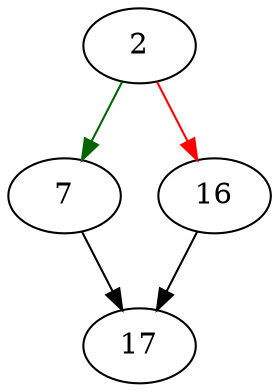 strict digraph "sqlite3OsSync" {
	// Node definitions.
	2 [entry=true];
	7;
	16;
	17;

	// Edge definitions.
	2 -> 7 [
		color=darkgreen
		cond=true
	];
	2 -> 16 [
		color=red
		cond=false
	];
	7 -> 17;
	16 -> 17;
}